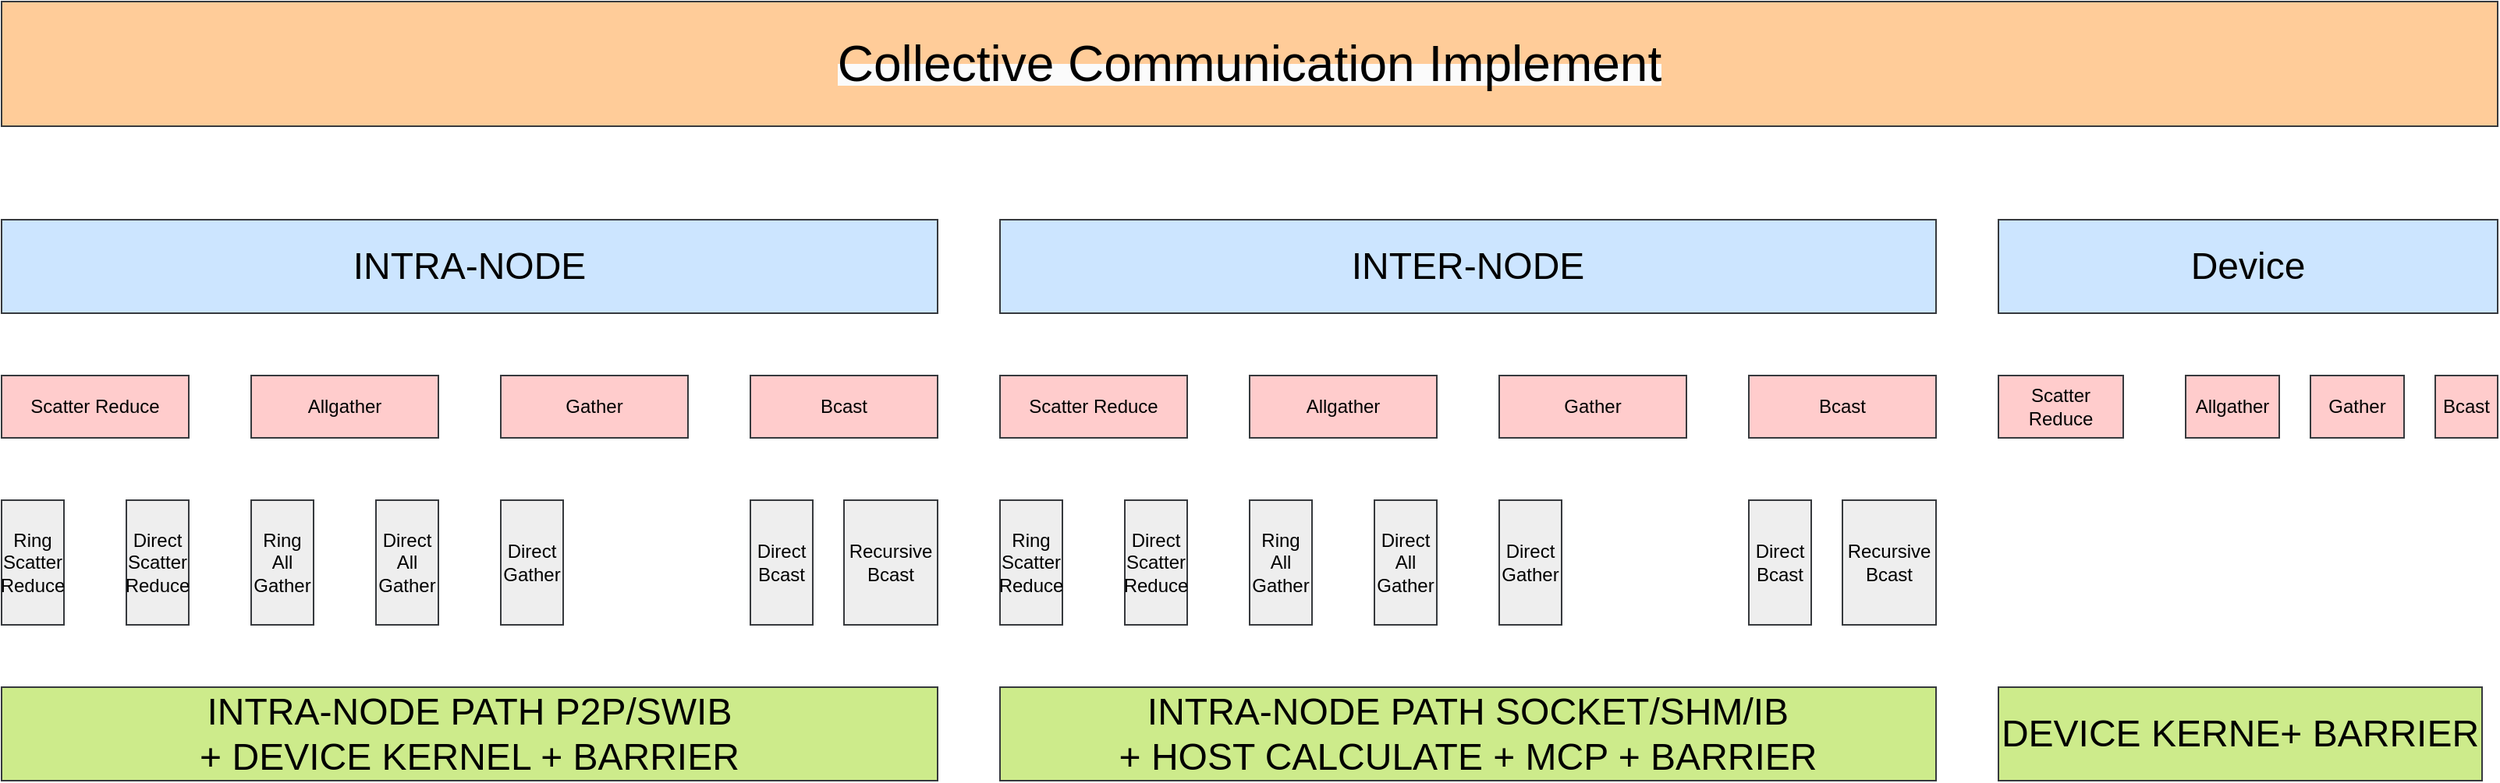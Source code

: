 <mxfile version="21.0.10" type="github">
  <diagram name="Page-1" id="EN5Naw8FRAcxZiTQ8uWL">
    <mxGraphModel dx="2358" dy="1304" grid="1" gridSize="10" guides="1" tooltips="1" connect="1" arrows="1" fold="1" page="1" pageScale="1" pageWidth="850" pageHeight="1100" math="0" shadow="0">
      <root>
        <mxCell id="0" />
        <mxCell id="1" parent="0" />
        <mxCell id="jHiKUxw7V34No5H-9bz7-1" value="&lt;span style=&quot;color: rgb(0, 0, 0); font-family: Helvetica; font-style: normal; font-variant-ligatures: normal; font-variant-caps: normal; font-weight: 400; letter-spacing: normal; orphans: 2; text-align: center; text-indent: 0px; text-transform: none; widows: 2; word-spacing: 0px; -webkit-text-stroke-width: 0px; background-color: rgb(251, 251, 251); text-decoration-thickness: initial; text-decoration-style: initial; text-decoration-color: initial; float: none; display: inline !important;&quot;&gt;&lt;font style=&quot;font-size: 32px;&quot;&gt;Collective Communication Implement&lt;/font&gt;&lt;/span&gt;" style="rounded=0;whiteSpace=wrap;html=1;fillColor=#ffcc99;strokeColor=#36393d;" vertex="1" parent="1">
          <mxGeometry x="160" y="160" width="1600" height="80" as="geometry" />
        </mxCell>
        <mxCell id="jHiKUxw7V34No5H-9bz7-2" value="&lt;font style=&quot;font-size: 24px;&quot;&gt;INTRA-NODE&lt;/font&gt;" style="rounded=0;whiteSpace=wrap;html=1;fillColor=#cce5ff;strokeColor=#36393d;" vertex="1" parent="1">
          <mxGeometry x="160" y="300" width="600" height="60" as="geometry" />
        </mxCell>
        <mxCell id="jHiKUxw7V34No5H-9bz7-3" value="Scatter Reduce" style="rounded=0;whiteSpace=wrap;html=1;fillColor=#ffcccc;strokeColor=#36393d;" vertex="1" parent="1">
          <mxGeometry x="160" y="400" width="120" height="40" as="geometry" />
        </mxCell>
        <mxCell id="jHiKUxw7V34No5H-9bz7-4" value="Allgather" style="rounded=0;whiteSpace=wrap;html=1;fillColor=#ffcccc;strokeColor=#36393d;" vertex="1" parent="1">
          <mxGeometry x="320" y="400" width="120" height="40" as="geometry" />
        </mxCell>
        <mxCell id="jHiKUxw7V34No5H-9bz7-5" value="Gather" style="rounded=0;whiteSpace=wrap;html=1;fillColor=#ffcccc;strokeColor=#36393d;" vertex="1" parent="1">
          <mxGeometry x="480" y="400" width="120" height="40" as="geometry" />
        </mxCell>
        <mxCell id="jHiKUxw7V34No5H-9bz7-6" value="Bcast" style="rounded=0;whiteSpace=wrap;html=1;fillColor=#ffcccc;strokeColor=#36393d;" vertex="1" parent="1">
          <mxGeometry x="640" y="400" width="120" height="40" as="geometry" />
        </mxCell>
        <mxCell id="jHiKUxw7V34No5H-9bz7-7" value="Ring&lt;br style=&quot;border-color: var(--border-color);&quot;&gt;Scatter Reduce" style="rounded=0;whiteSpace=wrap;html=1;fillColor=#eeeeee;strokeColor=#36393d;" vertex="1" parent="1">
          <mxGeometry x="160" y="480" width="40" height="80" as="geometry" />
        </mxCell>
        <mxCell id="jHiKUxw7V34No5H-9bz7-8" value="Direct&lt;br&gt;Scatter Reduce" style="rounded=0;whiteSpace=wrap;html=1;fillColor=#eeeeee;strokeColor=#36393d;" vertex="1" parent="1">
          <mxGeometry x="240" y="480" width="40" height="80" as="geometry" />
        </mxCell>
        <mxCell id="jHiKUxw7V34No5H-9bz7-9" value="Ring&lt;br style=&quot;border-color: var(--border-color);&quot;&gt;All&lt;br&gt;Gather" style="rounded=0;whiteSpace=wrap;html=1;fillColor=#eeeeee;strokeColor=#36393d;" vertex="1" parent="1">
          <mxGeometry x="320" y="480" width="40" height="80" as="geometry" />
        </mxCell>
        <mxCell id="jHiKUxw7V34No5H-9bz7-10" value="Direct&lt;br style=&quot;border-color: var(--border-color);&quot;&gt;All&lt;br&gt;Gather" style="rounded=0;whiteSpace=wrap;html=1;fillColor=#eeeeee;strokeColor=#36393d;" vertex="1" parent="1">
          <mxGeometry x="400" y="480" width="40" height="80" as="geometry" />
        </mxCell>
        <mxCell id="jHiKUxw7V34No5H-9bz7-11" value="Direct&lt;br&gt;Gather" style="rounded=0;whiteSpace=wrap;html=1;fillColor=#eeeeee;strokeColor=#36393d;" vertex="1" parent="1">
          <mxGeometry x="480" y="480" width="40" height="80" as="geometry" />
        </mxCell>
        <mxCell id="jHiKUxw7V34No5H-9bz7-12" value="Direct&lt;br&gt;Bcast" style="rounded=0;whiteSpace=wrap;html=1;fillColor=#eeeeee;strokeColor=#36393d;" vertex="1" parent="1">
          <mxGeometry x="640" y="480" width="40" height="80" as="geometry" />
        </mxCell>
        <mxCell id="jHiKUxw7V34No5H-9bz7-13" value="&lt;font style=&quot;font-size: 24px;&quot;&gt;INTRA-NODE PATH P2P/SWIB &lt;br&gt;+ DEVICE KERNEL + BARRIER&lt;/font&gt;" style="rounded=0;whiteSpace=wrap;html=1;fillColor=#cdeb8b;strokeColor=#36393d;" vertex="1" parent="1">
          <mxGeometry x="160" y="600" width="600" height="60" as="geometry" />
        </mxCell>
        <mxCell id="jHiKUxw7V34No5H-9bz7-14" value="Recursive&lt;br&gt;Bcast" style="rounded=0;whiteSpace=wrap;html=1;fillColor=#eeeeee;strokeColor=#36393d;" vertex="1" parent="1">
          <mxGeometry x="700" y="480" width="60" height="80" as="geometry" />
        </mxCell>
        <mxCell id="jHiKUxw7V34No5H-9bz7-15" value="&lt;font style=&quot;font-size: 24px;&quot;&gt;INTER-NODE&lt;/font&gt;" style="rounded=0;whiteSpace=wrap;html=1;fillColor=#cce5ff;strokeColor=#36393d;" vertex="1" parent="1">
          <mxGeometry x="800" y="300" width="600" height="60" as="geometry" />
        </mxCell>
        <mxCell id="jHiKUxw7V34No5H-9bz7-16" value="Scatter Reduce" style="rounded=0;whiteSpace=wrap;html=1;fillColor=#ffcccc;strokeColor=#36393d;" vertex="1" parent="1">
          <mxGeometry x="800" y="400" width="120" height="40" as="geometry" />
        </mxCell>
        <mxCell id="jHiKUxw7V34No5H-9bz7-17" value="Allgather" style="rounded=0;whiteSpace=wrap;html=1;fillColor=#ffcccc;strokeColor=#36393d;" vertex="1" parent="1">
          <mxGeometry x="960" y="400" width="120" height="40" as="geometry" />
        </mxCell>
        <mxCell id="jHiKUxw7V34No5H-9bz7-18" value="Gather" style="rounded=0;whiteSpace=wrap;html=1;fillColor=#ffcccc;strokeColor=#36393d;" vertex="1" parent="1">
          <mxGeometry x="1120" y="400" width="120" height="40" as="geometry" />
        </mxCell>
        <mxCell id="jHiKUxw7V34No5H-9bz7-19" value="Bcast" style="rounded=0;whiteSpace=wrap;html=1;fillColor=#ffcccc;strokeColor=#36393d;" vertex="1" parent="1">
          <mxGeometry x="1280" y="400" width="120" height="40" as="geometry" />
        </mxCell>
        <mxCell id="jHiKUxw7V34No5H-9bz7-20" value="Ring&lt;br style=&quot;border-color: var(--border-color);&quot;&gt;Scatter Reduce" style="rounded=0;whiteSpace=wrap;html=1;fillColor=#eeeeee;strokeColor=#36393d;" vertex="1" parent="1">
          <mxGeometry x="800" y="480" width="40" height="80" as="geometry" />
        </mxCell>
        <mxCell id="jHiKUxw7V34No5H-9bz7-21" value="Direct&lt;br&gt;Scatter Reduce" style="rounded=0;whiteSpace=wrap;html=1;fillColor=#eeeeee;strokeColor=#36393d;" vertex="1" parent="1">
          <mxGeometry x="880" y="480" width="40" height="80" as="geometry" />
        </mxCell>
        <mxCell id="jHiKUxw7V34No5H-9bz7-22" value="Ring&lt;br style=&quot;border-color: var(--border-color);&quot;&gt;All&lt;br&gt;Gather" style="rounded=0;whiteSpace=wrap;html=1;fillColor=#eeeeee;strokeColor=#36393d;" vertex="1" parent="1">
          <mxGeometry x="960" y="480" width="40" height="80" as="geometry" />
        </mxCell>
        <mxCell id="jHiKUxw7V34No5H-9bz7-23" value="Direct&lt;br style=&quot;border-color: var(--border-color);&quot;&gt;All&lt;br&gt;Gather" style="rounded=0;whiteSpace=wrap;html=1;fillColor=#eeeeee;strokeColor=#36393d;" vertex="1" parent="1">
          <mxGeometry x="1040" y="480" width="40" height="80" as="geometry" />
        </mxCell>
        <mxCell id="jHiKUxw7V34No5H-9bz7-24" value="Direct&lt;br&gt;Gather" style="rounded=0;whiteSpace=wrap;html=1;fillColor=#eeeeee;strokeColor=#36393d;" vertex="1" parent="1">
          <mxGeometry x="1120" y="480" width="40" height="80" as="geometry" />
        </mxCell>
        <mxCell id="jHiKUxw7V34No5H-9bz7-25" value="Direct&lt;br&gt;Bcast" style="rounded=0;whiteSpace=wrap;html=1;fillColor=#eeeeee;strokeColor=#36393d;" vertex="1" parent="1">
          <mxGeometry x="1280" y="480" width="40" height="80" as="geometry" />
        </mxCell>
        <mxCell id="jHiKUxw7V34No5H-9bz7-26" value="Recursive&lt;br&gt;Bcast" style="rounded=0;whiteSpace=wrap;html=1;fillColor=#eeeeee;strokeColor=#36393d;" vertex="1" parent="1">
          <mxGeometry x="1340" y="480" width="60" height="80" as="geometry" />
        </mxCell>
        <mxCell id="jHiKUxw7V34No5H-9bz7-27" value="&lt;font style=&quot;font-size: 24px;&quot;&gt;INTRA-NODE PATH SOCKET/SHM/IB &lt;br&gt;+ HOST CALCULATE + MCP + BARRIER&lt;/font&gt;" style="rounded=0;whiteSpace=wrap;html=1;fillColor=#cdeb8b;strokeColor=#36393d;" vertex="1" parent="1">
          <mxGeometry x="800" y="600" width="600" height="60" as="geometry" />
        </mxCell>
        <mxCell id="jHiKUxw7V34No5H-9bz7-28" value="&lt;font style=&quot;font-size: 24px;&quot;&gt;Device&lt;/font&gt;" style="rounded=0;whiteSpace=wrap;html=1;fillColor=#cce5ff;strokeColor=#36393d;" vertex="1" parent="1">
          <mxGeometry x="1440" y="300" width="320" height="60" as="geometry" />
        </mxCell>
        <mxCell id="jHiKUxw7V34No5H-9bz7-29" value="Scatter Reduce" style="rounded=0;whiteSpace=wrap;html=1;fillColor=#ffcccc;strokeColor=#36393d;" vertex="1" parent="1">
          <mxGeometry x="1440" y="400" width="80" height="40" as="geometry" />
        </mxCell>
        <mxCell id="jHiKUxw7V34No5H-9bz7-30" value="Allgather" style="rounded=0;whiteSpace=wrap;html=1;fillColor=#ffcccc;strokeColor=#36393d;" vertex="1" parent="1">
          <mxGeometry x="1560" y="400" width="60" height="40" as="geometry" />
        </mxCell>
        <mxCell id="jHiKUxw7V34No5H-9bz7-31" value="Gather" style="rounded=0;whiteSpace=wrap;html=1;fillColor=#ffcccc;strokeColor=#36393d;" vertex="1" parent="1">
          <mxGeometry x="1640" y="400" width="60" height="40" as="geometry" />
        </mxCell>
        <mxCell id="jHiKUxw7V34No5H-9bz7-32" value="Bcast" style="rounded=0;whiteSpace=wrap;html=1;fillColor=#ffcccc;strokeColor=#36393d;" vertex="1" parent="1">
          <mxGeometry x="1720" y="400" width="40" height="40" as="geometry" />
        </mxCell>
        <mxCell id="jHiKUxw7V34No5H-9bz7-33" value="&lt;font style=&quot;font-size: 24px;&quot;&gt;DEVICE KERNE+ BARRIER&lt;/font&gt;" style="rounded=0;whiteSpace=wrap;html=1;fillColor=#cdeb8b;strokeColor=#36393d;" vertex="1" parent="1">
          <mxGeometry x="1440" y="600" width="310" height="60" as="geometry" />
        </mxCell>
      </root>
    </mxGraphModel>
  </diagram>
</mxfile>

